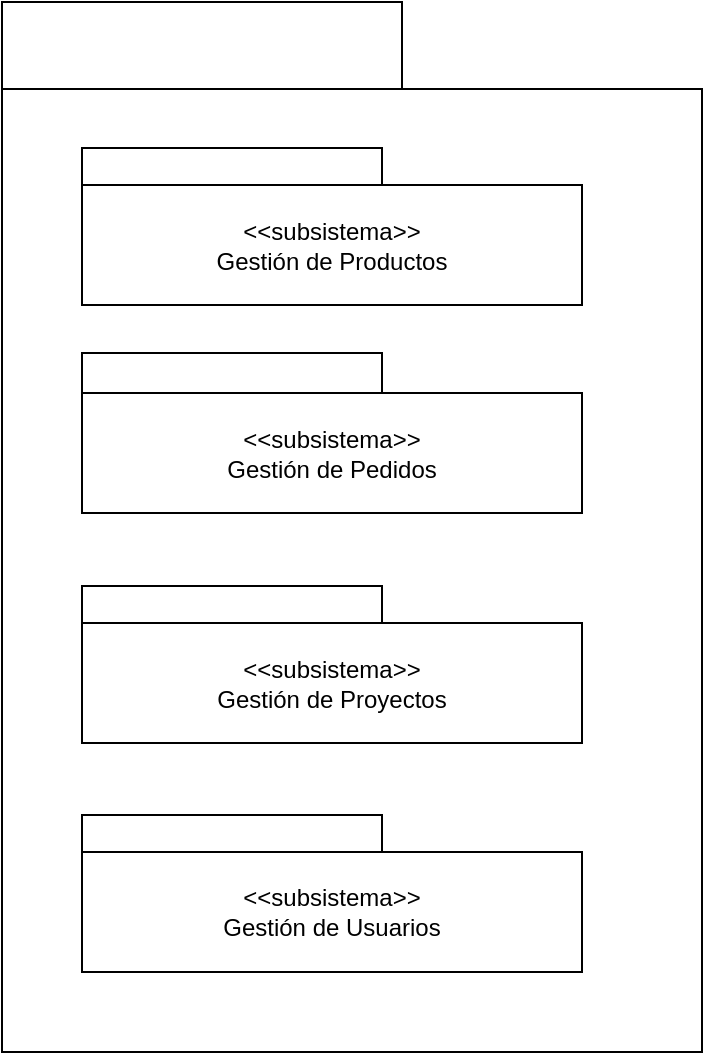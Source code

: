 <mxfile version="13.10.5" type="google"><diagram id="_nGUjkqZ4JMPDHuCEewM" name="Page-1"><mxGraphModel dx="2245" dy="2374" grid="1" gridSize="10" guides="1" tooltips="1" connect="1" arrows="1" fold="1" page="1" pageScale="1" pageWidth="827" pageHeight="1169" math="0" shadow="0"><root><mxCell id="0"/><mxCell id="1" parent="0"/><mxCell id="qZgQo14V5FslbzMnGpEW-1" value="" style="rounded=0;whiteSpace=wrap;html=1;shadow=0;glass=0;sketch=0;" vertex="1" parent="1"><mxGeometry x="140" y="-1100" width="200" height="91.5" as="geometry"/></mxCell><mxCell id="qZgQo14V5FslbzMnGpEW-2" value="" style="rounded=0;whiteSpace=wrap;html=1;" vertex="1" parent="1"><mxGeometry x="140" y="-1056.5" width="350" height="481.5" as="geometry"/></mxCell><mxCell id="qZgQo14V5FslbzMnGpEW-3" value="" style="rounded=0;whiteSpace=wrap;html=1;shadow=0;glass=0;sketch=0;" vertex="1" parent="1"><mxGeometry x="180" y="-1027" width="150" height="60" as="geometry"/></mxCell><mxCell id="qZgQo14V5FslbzMnGpEW-4" value="" style="rounded=0;whiteSpace=wrap;html=1;shadow=0;glass=0;sketch=0;" vertex="1" parent="1"><mxGeometry x="180" y="-924.5" width="150" height="60" as="geometry"/></mxCell><mxCell id="qZgQo14V5FslbzMnGpEW-5" value="&amp;lt;&amp;lt;subsistema&amp;gt;&amp;gt;&lt;br&gt;Gestión de Productos" style="rounded=0;whiteSpace=wrap;html=1;shadow=0;glass=0;sketch=0;" vertex="1" parent="1"><mxGeometry x="180" y="-1008.5" width="250" height="60" as="geometry"/></mxCell><mxCell id="qZgQo14V5FslbzMnGpEW-6" value="&lt;span&gt;&amp;lt;&amp;lt;subsistema&amp;gt;&amp;gt;&lt;/span&gt;&lt;br&gt;&lt;span&gt;Gestión de Pedidos&lt;/span&gt;" style="rounded=0;whiteSpace=wrap;html=1;shadow=0;glass=0;sketch=0;" vertex="1" parent="1"><mxGeometry x="180" y="-904.5" width="250" height="60" as="geometry"/></mxCell><mxCell id="qZgQo14V5FslbzMnGpEW-7" value="" style="rounded=0;whiteSpace=wrap;html=1;shadow=0;glass=0;sketch=0;" vertex="1" parent="1"><mxGeometry x="180" y="-808" width="150" height="60" as="geometry"/></mxCell><mxCell id="qZgQo14V5FslbzMnGpEW-8" value="&lt;span&gt;&amp;lt;&amp;lt;subsistema&amp;gt;&amp;gt;&lt;/span&gt;&lt;br&gt;&lt;span&gt;Gestión de Proyectos&lt;/span&gt;" style="rounded=0;whiteSpace=wrap;html=1;shadow=0;glass=0;sketch=0;" vertex="1" parent="1"><mxGeometry x="180" y="-789.5" width="250" height="60" as="geometry"/></mxCell><mxCell id="qZgQo14V5FslbzMnGpEW-9" value="" style="rounded=0;whiteSpace=wrap;html=1;shadow=0;glass=0;sketch=0;" vertex="1" parent="1"><mxGeometry x="180" y="-693.5" width="150" height="60" as="geometry"/></mxCell><mxCell id="qZgQo14V5FslbzMnGpEW-10" value="&lt;span&gt;&amp;lt;&amp;lt;subsistema&amp;gt;&amp;gt;&lt;/span&gt;&lt;br&gt;&lt;span&gt;Gestión de Usuarios&lt;/span&gt;" style="rounded=0;whiteSpace=wrap;html=1;shadow=0;glass=0;sketch=0;" vertex="1" parent="1"><mxGeometry x="180" y="-675" width="250" height="60" as="geometry"/></mxCell></root></mxGraphModel></diagram></mxfile>